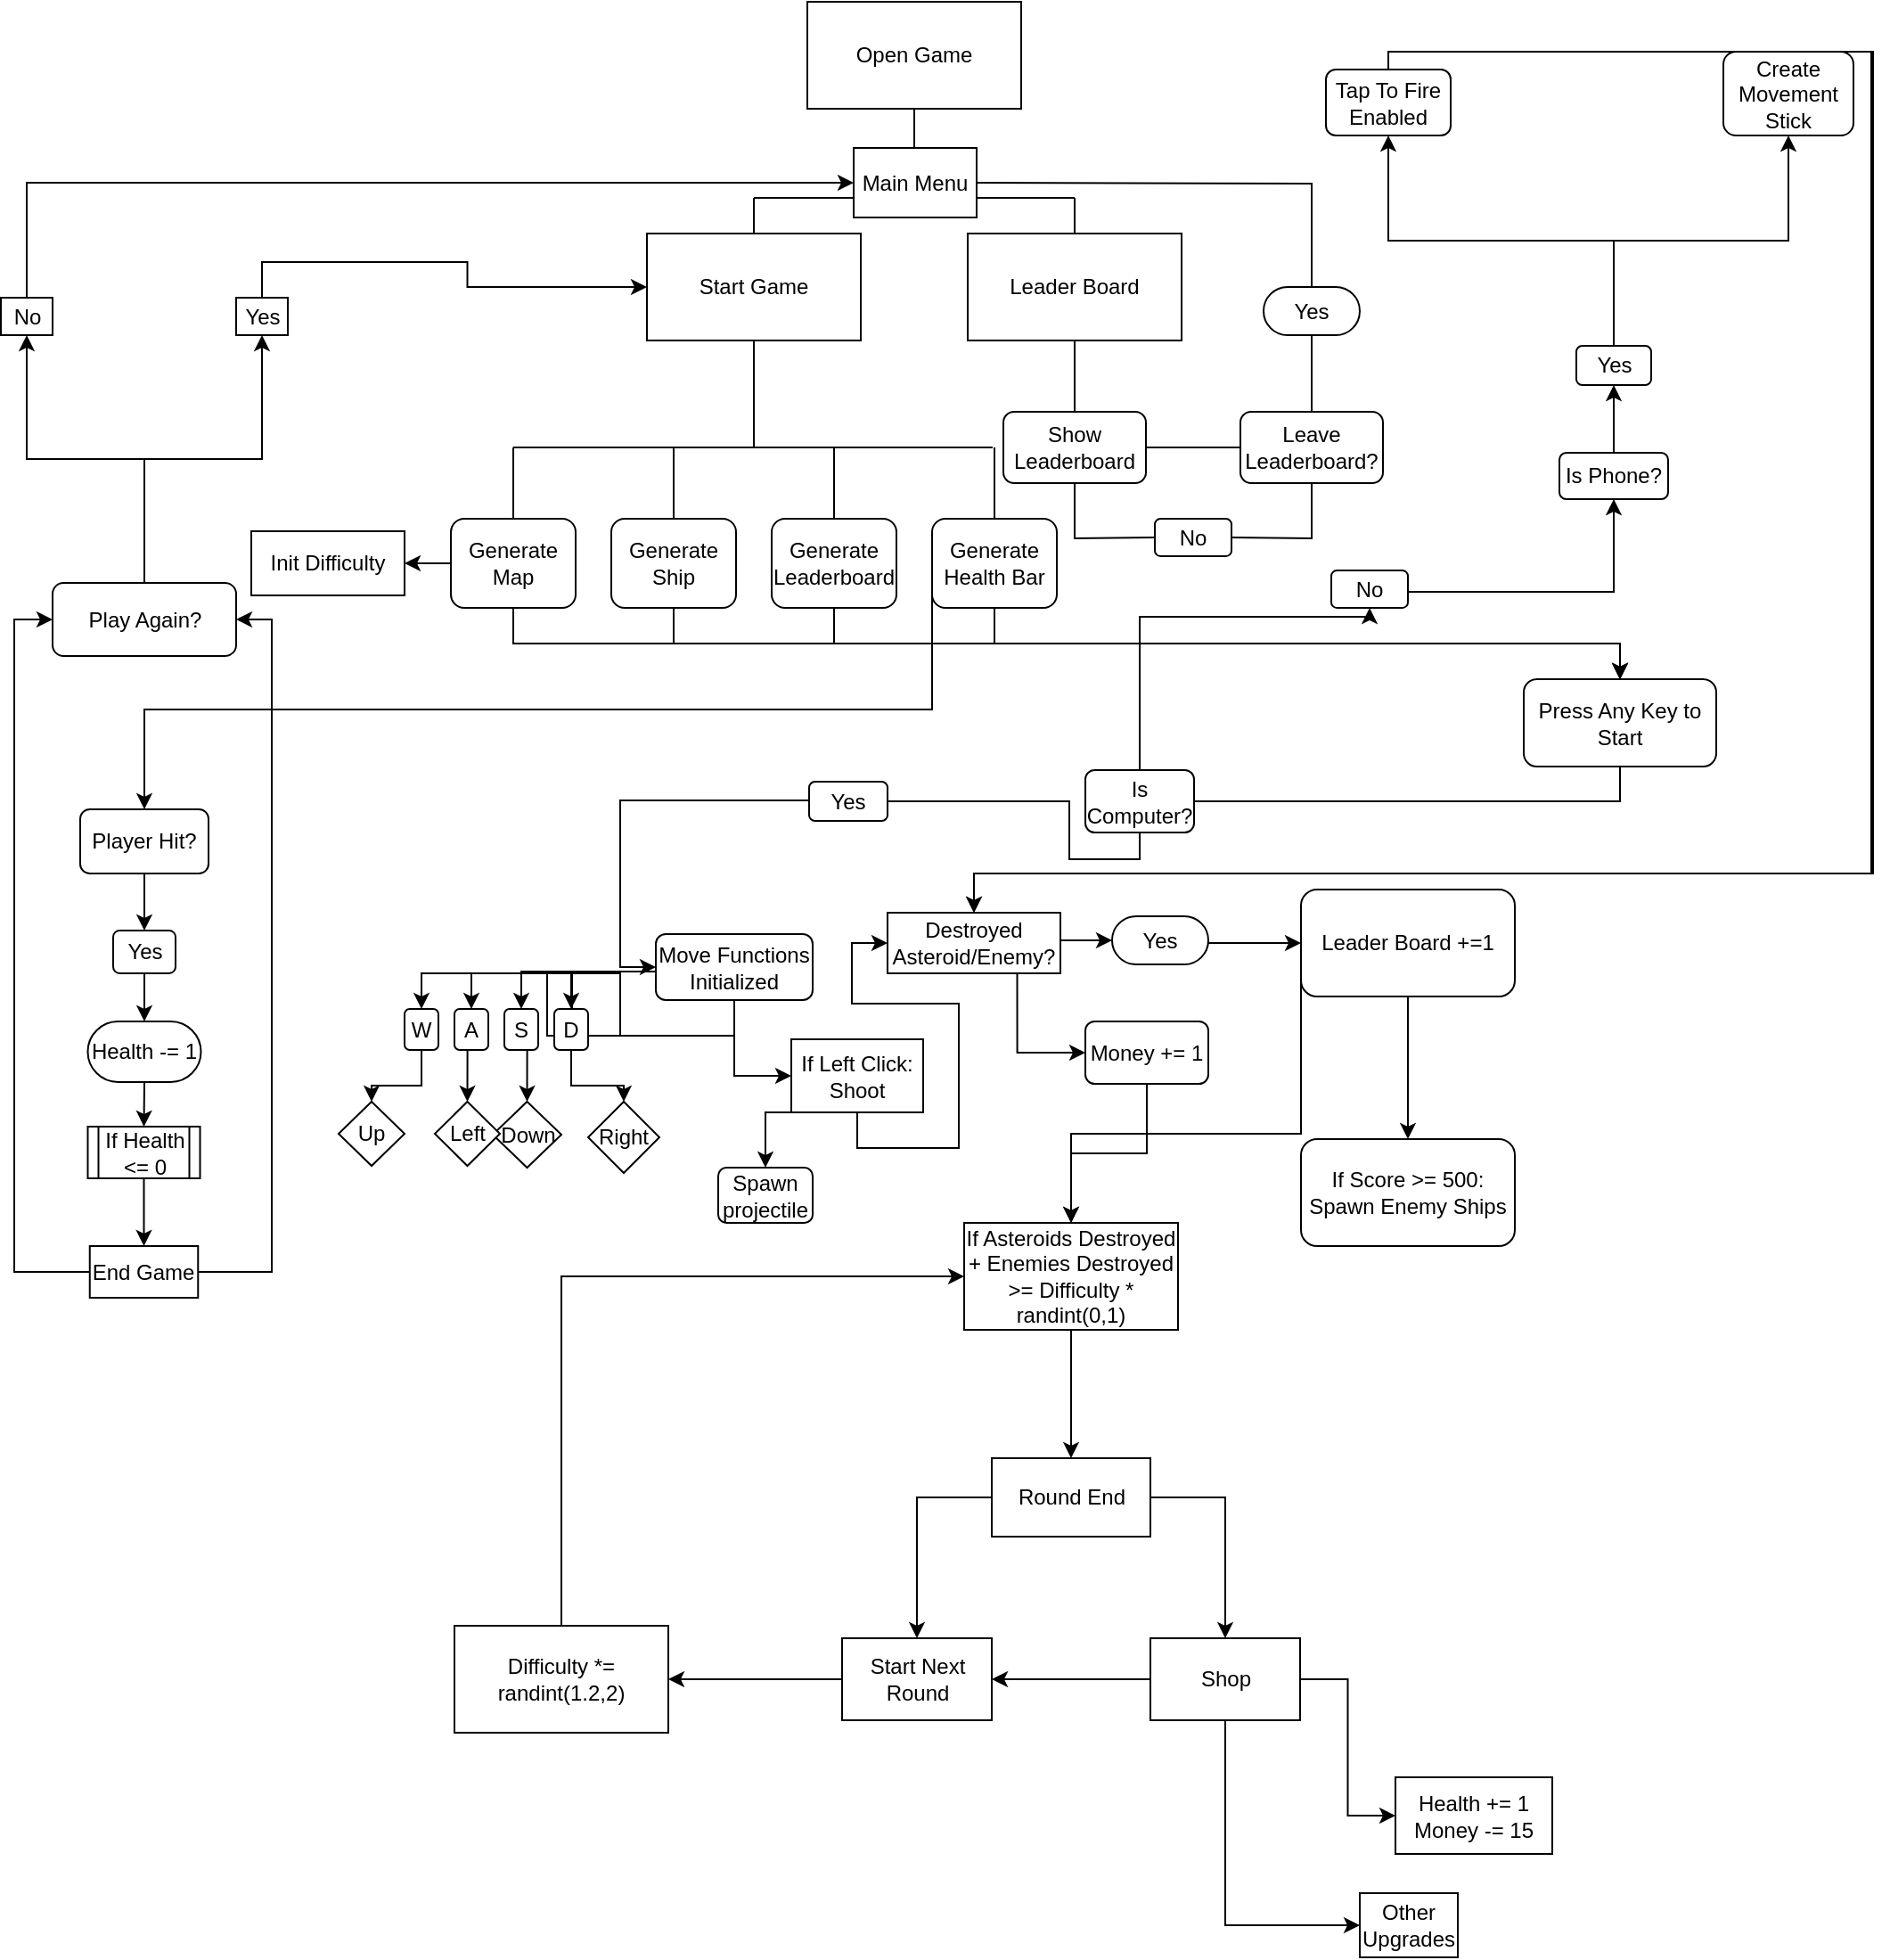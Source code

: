 <mxfile version="24.8.6">
  <diagram name="Page-1" id="edf60f1a-56cd-e834-aa8a-f176f3a09ee4">
    <mxGraphModel dx="1434" dy="738" grid="0" gridSize="10" guides="1" tooltips="1" connect="1" arrows="1" fold="1" page="1" pageScale="1" pageWidth="1100" pageHeight="850" background="none" math="0" shadow="0">
      <root>
        <mxCell id="0" />
        <mxCell id="1" parent="0" />
        <mxCell id="Aln4CxobiZYO_zKptCCv-1" value="Start Game" style="rounded=0;whiteSpace=wrap;html=1;" vertex="1" parent="1">
          <mxGeometry x="400" y="220" width="120" height="60" as="geometry" />
        </mxCell>
        <mxCell id="Aln4CxobiZYO_zKptCCv-2" value="" style="endArrow=none;html=1;rounded=0;entryX=0.5;entryY=1;entryDx=0;entryDy=0;" edge="1" parent="1" target="Aln4CxobiZYO_zKptCCv-1">
          <mxGeometry width="50" height="50" relative="1" as="geometry">
            <mxPoint x="460" y="340" as="sourcePoint" />
            <mxPoint x="610" y="250" as="targetPoint" />
          </mxGeometry>
        </mxCell>
        <mxCell id="Aln4CxobiZYO_zKptCCv-3" value="Open Game" style="rounded=0;whiteSpace=wrap;html=1;" vertex="1" parent="1">
          <mxGeometry x="490" y="90" width="120" height="60" as="geometry" />
        </mxCell>
        <mxCell id="Aln4CxobiZYO_zKptCCv-4" value="" style="endArrow=none;html=1;rounded=0;entryX=0.5;entryY=1;entryDx=0;entryDy=0;" edge="1" parent="1" target="Aln4CxobiZYO_zKptCCv-3">
          <mxGeometry width="50" height="50" relative="1" as="geometry">
            <mxPoint x="550" y="200" as="sourcePoint" />
            <mxPoint x="620" y="270" as="targetPoint" />
            <Array as="points">
              <mxPoint x="550" y="150" />
            </Array>
          </mxGeometry>
        </mxCell>
        <mxCell id="Aln4CxobiZYO_zKptCCv-5" value="Leader Board" style="rounded=0;whiteSpace=wrap;html=1;" vertex="1" parent="1">
          <mxGeometry x="580" y="220" width="120" height="60" as="geometry" />
        </mxCell>
        <mxCell id="Aln4CxobiZYO_zKptCCv-7" value="" style="endArrow=none;html=1;rounded=0;" edge="1" parent="1">
          <mxGeometry width="50" height="50" relative="1" as="geometry">
            <mxPoint x="460" y="200" as="sourcePoint" />
            <mxPoint x="640" y="200" as="targetPoint" />
          </mxGeometry>
        </mxCell>
        <mxCell id="Aln4CxobiZYO_zKptCCv-8" value="" style="endArrow=none;html=1;rounded=0;exitX=0.5;exitY=0;exitDx=0;exitDy=0;" edge="1" parent="1" source="Aln4CxobiZYO_zKptCCv-1">
          <mxGeometry width="50" height="50" relative="1" as="geometry">
            <mxPoint x="570" y="320" as="sourcePoint" />
            <mxPoint x="460" y="200" as="targetPoint" />
            <Array as="points" />
          </mxGeometry>
        </mxCell>
        <mxCell id="Aln4CxobiZYO_zKptCCv-9" value="" style="endArrow=none;html=1;rounded=0;exitX=0.5;exitY=0;exitDx=0;exitDy=0;" edge="1" parent="1" source="Aln4CxobiZYO_zKptCCv-5">
          <mxGeometry width="50" height="50" relative="1" as="geometry">
            <mxPoint x="470" y="230" as="sourcePoint" />
            <mxPoint x="640" y="200" as="targetPoint" />
            <Array as="points" />
          </mxGeometry>
        </mxCell>
        <mxCell id="Aln4CxobiZYO_zKptCCv-10" value="Show Leaderboard" style="rounded=1;whiteSpace=wrap;html=1;" vertex="1" parent="1">
          <mxGeometry x="600" y="320" width="80" height="40" as="geometry" />
        </mxCell>
        <mxCell id="Aln4CxobiZYO_zKptCCv-11" value="" style="endArrow=none;html=1;rounded=0;exitX=0.5;exitY=1;exitDx=0;exitDy=0;entryX=0.5;entryY=0;entryDx=0;entryDy=0;" edge="1" parent="1" source="Aln4CxobiZYO_zKptCCv-5" target="Aln4CxobiZYO_zKptCCv-10">
          <mxGeometry width="50" height="50" relative="1" as="geometry">
            <mxPoint x="650" y="230" as="sourcePoint" />
            <mxPoint x="650" y="210" as="targetPoint" />
            <Array as="points" />
          </mxGeometry>
        </mxCell>
        <mxCell id="Aln4CxobiZYO_zKptCCv-52" style="edgeStyle=orthogonalEdgeStyle;rounded=0;orthogonalLoop=1;jettySize=auto;html=1;exitX=0.5;exitY=1;exitDx=0;exitDy=0;" edge="1" parent="1" source="Aln4CxobiZYO_zKptCCv-12" target="Aln4CxobiZYO_zKptCCv-26">
          <mxGeometry relative="1" as="geometry" />
        </mxCell>
        <mxCell id="Aln4CxobiZYO_zKptCCv-122" style="edgeStyle=orthogonalEdgeStyle;rounded=0;orthogonalLoop=1;jettySize=auto;html=1;exitX=0;exitY=0.5;exitDx=0;exitDy=0;entryX=1;entryY=0.5;entryDx=0;entryDy=0;" edge="1" parent="1" source="Aln4CxobiZYO_zKptCCv-12" target="Aln4CxobiZYO_zKptCCv-121">
          <mxGeometry relative="1" as="geometry" />
        </mxCell>
        <mxCell id="Aln4CxobiZYO_zKptCCv-12" value="Generate Map" style="rounded=1;whiteSpace=wrap;html=1;" vertex="1" parent="1">
          <mxGeometry x="290" y="380" width="70" height="50" as="geometry" />
        </mxCell>
        <mxCell id="Aln4CxobiZYO_zKptCCv-51" style="edgeStyle=orthogonalEdgeStyle;rounded=0;orthogonalLoop=1;jettySize=auto;html=1;exitX=0.5;exitY=1;exitDx=0;exitDy=0;entryX=0.5;entryY=0;entryDx=0;entryDy=0;" edge="1" parent="1" source="Aln4CxobiZYO_zKptCCv-13" target="Aln4CxobiZYO_zKptCCv-26">
          <mxGeometry relative="1" as="geometry" />
        </mxCell>
        <mxCell id="Aln4CxobiZYO_zKptCCv-13" value="Generate Ship" style="rounded=1;whiteSpace=wrap;html=1;" vertex="1" parent="1">
          <mxGeometry x="380" y="380" width="70" height="50" as="geometry" />
        </mxCell>
        <mxCell id="Aln4CxobiZYO_zKptCCv-50" style="edgeStyle=orthogonalEdgeStyle;rounded=0;orthogonalLoop=1;jettySize=auto;html=1;exitX=0.5;exitY=1;exitDx=0;exitDy=0;entryX=0.5;entryY=0;entryDx=0;entryDy=0;" edge="1" parent="1" source="Aln4CxobiZYO_zKptCCv-14" target="Aln4CxobiZYO_zKptCCv-26">
          <mxGeometry relative="1" as="geometry" />
        </mxCell>
        <mxCell id="Aln4CxobiZYO_zKptCCv-14" value="Generate Leaderboard" style="rounded=1;whiteSpace=wrap;html=1;" vertex="1" parent="1">
          <mxGeometry x="470" y="380" width="70" height="50" as="geometry" />
        </mxCell>
        <mxCell id="Aln4CxobiZYO_zKptCCv-49" style="edgeStyle=orthogonalEdgeStyle;rounded=0;orthogonalLoop=1;jettySize=auto;html=1;exitX=0.5;exitY=1;exitDx=0;exitDy=0;" edge="1" parent="1" source="Aln4CxobiZYO_zKptCCv-15" target="Aln4CxobiZYO_zKptCCv-26">
          <mxGeometry relative="1" as="geometry" />
        </mxCell>
        <mxCell id="Aln4CxobiZYO_zKptCCv-98" style="edgeStyle=orthogonalEdgeStyle;rounded=0;orthogonalLoop=1;jettySize=auto;html=1;exitX=0;exitY=0.5;exitDx=0;exitDy=0;" edge="1" parent="1" source="Aln4CxobiZYO_zKptCCv-15" target="Aln4CxobiZYO_zKptCCv-79">
          <mxGeometry relative="1" as="geometry">
            <Array as="points">
              <mxPoint x="560" y="487" />
              <mxPoint x="118" y="487" />
            </Array>
          </mxGeometry>
        </mxCell>
        <mxCell id="Aln4CxobiZYO_zKptCCv-15" value="Generate Health Bar" style="rounded=1;whiteSpace=wrap;html=1;" vertex="1" parent="1">
          <mxGeometry x="560" y="380" width="70" height="50" as="geometry" />
        </mxCell>
        <mxCell id="Aln4CxobiZYO_zKptCCv-16" value="" style="endArrow=none;html=1;rounded=0;" edge="1" parent="1">
          <mxGeometry width="50" height="50" relative="1" as="geometry">
            <mxPoint x="325" y="340" as="sourcePoint" />
            <mxPoint x="594" y="340" as="targetPoint" />
          </mxGeometry>
        </mxCell>
        <mxCell id="Aln4CxobiZYO_zKptCCv-17" value="" style="endArrow=none;html=1;rounded=0;exitX=0.5;exitY=0;exitDx=0;exitDy=0;" edge="1" parent="1" source="Aln4CxobiZYO_zKptCCv-12">
          <mxGeometry width="50" height="50" relative="1" as="geometry">
            <mxPoint x="280" y="390" as="sourcePoint" />
            <mxPoint x="325" y="340" as="targetPoint" />
          </mxGeometry>
        </mxCell>
        <mxCell id="Aln4CxobiZYO_zKptCCv-18" value="" style="endArrow=none;html=1;rounded=0;entryX=0.5;entryY=0;entryDx=0;entryDy=0;" edge="1" parent="1" target="Aln4CxobiZYO_zKptCCv-13">
          <mxGeometry width="50" height="50" relative="1" as="geometry">
            <mxPoint x="415" y="340" as="sourcePoint" />
            <mxPoint x="620" y="270" as="targetPoint" />
          </mxGeometry>
        </mxCell>
        <mxCell id="Aln4CxobiZYO_zKptCCv-19" value="" style="endArrow=none;html=1;rounded=0;exitX=0.5;exitY=0;exitDx=0;exitDy=0;" edge="1" parent="1" source="Aln4CxobiZYO_zKptCCv-14">
          <mxGeometry width="50" height="50" relative="1" as="geometry">
            <mxPoint x="570" y="320" as="sourcePoint" />
            <mxPoint x="505" y="340" as="targetPoint" />
          </mxGeometry>
        </mxCell>
        <mxCell id="Aln4CxobiZYO_zKptCCv-20" value="" style="endArrow=none;html=1;rounded=0;exitX=0.5;exitY=0;exitDx=0;exitDy=0;" edge="1" parent="1" source="Aln4CxobiZYO_zKptCCv-15">
          <mxGeometry width="50" height="50" relative="1" as="geometry">
            <mxPoint x="570" y="320" as="sourcePoint" />
            <mxPoint x="595" y="340" as="targetPoint" />
          </mxGeometry>
        </mxCell>
        <mxCell id="Aln4CxobiZYO_zKptCCv-48" style="edgeStyle=orthogonalEdgeStyle;rounded=0;orthogonalLoop=1;jettySize=auto;html=1;exitX=0.5;exitY=1;exitDx=0;exitDy=0;entryX=0;entryY=0.5;entryDx=0;entryDy=0;" edge="1" parent="1" source="Aln4CxobiZYO_zKptCCv-75" target="Aln4CxobiZYO_zKptCCv-40">
          <mxGeometry relative="1" as="geometry" />
        </mxCell>
        <mxCell id="Aln4CxobiZYO_zKptCCv-26" value="Press Any Key to Start" style="rounded=1;whiteSpace=wrap;html=1;" vertex="1" parent="1">
          <mxGeometry x="892" y="470" width="108" height="49" as="geometry" />
        </mxCell>
        <mxCell id="Aln4CxobiZYO_zKptCCv-28" value="Leave Leaderboard?" style="rounded=1;whiteSpace=wrap;html=1;" vertex="1" parent="1">
          <mxGeometry x="733" y="320" width="80" height="40" as="geometry" />
        </mxCell>
        <mxCell id="Aln4CxobiZYO_zKptCCv-29" value="" style="endArrow=none;html=1;rounded=0;entryX=0;entryY=0.5;entryDx=0;entryDy=0;exitX=1;exitY=0.5;exitDx=0;exitDy=0;" edge="1" parent="1" source="Aln4CxobiZYO_zKptCCv-10" target="Aln4CxobiZYO_zKptCCv-28">
          <mxGeometry width="50" height="50" relative="1" as="geometry">
            <mxPoint x="570" y="423" as="sourcePoint" />
            <mxPoint x="620" y="373" as="targetPoint" />
          </mxGeometry>
        </mxCell>
        <mxCell id="Aln4CxobiZYO_zKptCCv-30" value="No" style="rounded=1;whiteSpace=wrap;html=1;" vertex="1" parent="1">
          <mxGeometry x="685" y="380" width="43" height="21" as="geometry" />
        </mxCell>
        <mxCell id="Aln4CxobiZYO_zKptCCv-31" value="" style="endArrow=none;html=1;rounded=0;entryX=0.5;entryY=1;entryDx=0;entryDy=0;exitX=1;exitY=0.5;exitDx=0;exitDy=0;" edge="1" parent="1" source="Aln4CxobiZYO_zKptCCv-30" target="Aln4CxobiZYO_zKptCCv-28">
          <mxGeometry width="50" height="50" relative="1" as="geometry">
            <mxPoint x="570" y="423" as="sourcePoint" />
            <mxPoint x="620" y="373" as="targetPoint" />
            <Array as="points">
              <mxPoint x="773" y="391" />
            </Array>
          </mxGeometry>
        </mxCell>
        <mxCell id="Aln4CxobiZYO_zKptCCv-32" value="" style="endArrow=none;html=1;rounded=0;entryX=0.5;entryY=1;entryDx=0;entryDy=0;exitX=0;exitY=0.5;exitDx=0;exitDy=0;" edge="1" parent="1" source="Aln4CxobiZYO_zKptCCv-30" target="Aln4CxobiZYO_zKptCCv-10">
          <mxGeometry width="50" height="50" relative="1" as="geometry">
            <mxPoint x="570" y="423" as="sourcePoint" />
            <mxPoint x="620" y="373" as="targetPoint" />
            <Array as="points">
              <mxPoint x="640" y="391" />
            </Array>
          </mxGeometry>
        </mxCell>
        <mxCell id="Aln4CxobiZYO_zKptCCv-33" value="Yes" style="rounded=1;whiteSpace=wrap;html=1;arcSize=50;" vertex="1" parent="1">
          <mxGeometry x="746" y="250" width="54" height="27" as="geometry" />
        </mxCell>
        <mxCell id="Aln4CxobiZYO_zKptCCv-34" value="" style="endArrow=none;html=1;rounded=0;entryX=0.5;entryY=1;entryDx=0;entryDy=0;" edge="1" parent="1" source="Aln4CxobiZYO_zKptCCv-28" target="Aln4CxobiZYO_zKptCCv-33">
          <mxGeometry width="50" height="50" relative="1" as="geometry">
            <mxPoint x="570" y="423" as="sourcePoint" />
            <mxPoint x="620" y="373" as="targetPoint" />
          </mxGeometry>
        </mxCell>
        <mxCell id="Aln4CxobiZYO_zKptCCv-36" value="" style="endArrow=none;html=1;rounded=0;entryX=0.5;entryY=0;entryDx=0;entryDy=0;exitX=1;exitY=0.5;exitDx=0;exitDy=0;" edge="1" parent="1" source="Aln4CxobiZYO_zKptCCv-39" target="Aln4CxobiZYO_zKptCCv-33">
          <mxGeometry width="50" height="50" relative="1" as="geometry">
            <mxPoint x="771" y="112" as="sourcePoint" />
            <mxPoint x="620" y="373" as="targetPoint" />
            <Array as="points">
              <mxPoint x="773" y="192" />
            </Array>
          </mxGeometry>
        </mxCell>
        <mxCell id="Aln4CxobiZYO_zKptCCv-39" value="Main Menu" style="rounded=0;whiteSpace=wrap;html=1;" vertex="1" parent="1">
          <mxGeometry x="516" y="172" width="69" height="39" as="geometry" />
        </mxCell>
        <mxCell id="Aln4CxobiZYO_zKptCCv-42" value="" style="edgeStyle=orthogonalEdgeStyle;rounded=0;orthogonalLoop=1;jettySize=auto;html=1;" edge="1" parent="1" source="Aln4CxobiZYO_zKptCCv-43" target="Aln4CxobiZYO_zKptCCv-45">
          <mxGeometry relative="1" as="geometry">
            <mxPoint x="720.5" y="618" as="targetPoint" />
          </mxGeometry>
        </mxCell>
        <mxCell id="Aln4CxobiZYO_zKptCCv-86" style="edgeStyle=orthogonalEdgeStyle;rounded=0;orthogonalLoop=1;jettySize=auto;html=1;exitX=0.75;exitY=1;exitDx=0;exitDy=0;entryX=0;entryY=0.5;entryDx=0;entryDy=0;" edge="1" parent="1" source="Aln4CxobiZYO_zKptCCv-40" target="Aln4CxobiZYO_zKptCCv-85">
          <mxGeometry relative="1" as="geometry" />
        </mxCell>
        <mxCell id="Aln4CxobiZYO_zKptCCv-40" value="Destroyed Asteroid/Enemy?" style="rounded=0;whiteSpace=wrap;html=1;" vertex="1" parent="1">
          <mxGeometry x="535" y="601" width="97" height="34" as="geometry" />
        </mxCell>
        <mxCell id="Aln4CxobiZYO_zKptCCv-44" value="" style="edgeStyle=orthogonalEdgeStyle;rounded=0;orthogonalLoop=1;jettySize=auto;html=1;entryX=0;entryY=0.5;entryDx=0;entryDy=0;" edge="1" parent="1" source="Aln4CxobiZYO_zKptCCv-40" target="Aln4CxobiZYO_zKptCCv-99">
          <mxGeometry relative="1" as="geometry">
            <mxPoint x="632" y="618" as="sourcePoint" />
            <mxPoint x="720.5" y="618" as="targetPoint" />
            <Array as="points">
              <mxPoint x="652" y="616" />
            </Array>
          </mxGeometry>
        </mxCell>
        <mxCell id="Aln4CxobiZYO_zKptCCv-43" value="Yes" style="text;html=1;align=center;verticalAlign=middle;whiteSpace=wrap;rounded=0;" vertex="1" parent="1">
          <mxGeometry x="646" y="603" width="60" height="30" as="geometry" />
        </mxCell>
        <mxCell id="Aln4CxobiZYO_zKptCCv-47" value="" style="edgeStyle=orthogonalEdgeStyle;rounded=0;orthogonalLoop=1;jettySize=auto;html=1;" edge="1" parent="1" source="Aln4CxobiZYO_zKptCCv-45" target="Aln4CxobiZYO_zKptCCv-46">
          <mxGeometry relative="1" as="geometry" />
        </mxCell>
        <mxCell id="Aln4CxobiZYO_zKptCCv-125" style="edgeStyle=orthogonalEdgeStyle;rounded=0;orthogonalLoop=1;jettySize=auto;html=1;exitX=0;exitY=0.5;exitDx=0;exitDy=0;" edge="1" parent="1" source="Aln4CxobiZYO_zKptCCv-45" target="Aln4CxobiZYO_zKptCCv-123">
          <mxGeometry relative="1" as="geometry">
            <Array as="points">
              <mxPoint x="767" y="725" />
              <mxPoint x="638" y="725" />
            </Array>
          </mxGeometry>
        </mxCell>
        <mxCell id="Aln4CxobiZYO_zKptCCv-45" value="Leader Board +=1" style="rounded=1;whiteSpace=wrap;html=1;" vertex="1" parent="1">
          <mxGeometry x="767" y="588" width="120" height="60" as="geometry" />
        </mxCell>
        <mxCell id="Aln4CxobiZYO_zKptCCv-46" value="If Score &amp;gt;= 500:&lt;div&gt;Spawn Enemy Ships&lt;/div&gt;" style="whiteSpace=wrap;html=1;rounded=1;" vertex="1" parent="1">
          <mxGeometry x="767" y="728" width="120" height="60" as="geometry" />
        </mxCell>
        <mxCell id="Aln4CxobiZYO_zKptCCv-54" value="" style="edgeStyle=orthogonalEdgeStyle;rounded=0;orthogonalLoop=1;jettySize=auto;html=1;exitX=0.5;exitY=1;exitDx=0;exitDy=0;entryX=0;entryY=0.5;entryDx=0;entryDy=0;" edge="1" parent="1" source="Aln4CxobiZYO_zKptCCv-102" target="Aln4CxobiZYO_zKptCCv-53">
          <mxGeometry relative="1" as="geometry">
            <mxPoint x="460" y="570" as="sourcePoint" />
            <mxPoint x="535" y="618" as="targetPoint" />
            <Array as="points">
              <mxPoint x="385" y="538" />
              <mxPoint x="385" y="632" />
            </Array>
          </mxGeometry>
        </mxCell>
        <mxCell id="Aln4CxobiZYO_zKptCCv-59" style="edgeStyle=orthogonalEdgeStyle;rounded=0;orthogonalLoop=1;jettySize=auto;html=1;exitX=0.5;exitY=1;exitDx=0;exitDy=0;entryX=0.5;entryY=0;entryDx=0;entryDy=0;" edge="1" parent="1" source="Aln4CxobiZYO_zKptCCv-53" target="Aln4CxobiZYO_zKptCCv-57">
          <mxGeometry relative="1" as="geometry" />
        </mxCell>
        <mxCell id="Aln4CxobiZYO_zKptCCv-60" style="edgeStyle=orthogonalEdgeStyle;rounded=0;orthogonalLoop=1;jettySize=auto;html=1;entryX=0.5;entryY=0;entryDx=0;entryDy=0;" edge="1" parent="1" source="Aln4CxobiZYO_zKptCCv-53" target="Aln4CxobiZYO_zKptCCv-56">
          <mxGeometry relative="1" as="geometry">
            <Array as="points">
              <mxPoint x="330" y="634" />
            </Array>
          </mxGeometry>
        </mxCell>
        <mxCell id="Aln4CxobiZYO_zKptCCv-61" style="edgeStyle=orthogonalEdgeStyle;rounded=0;orthogonalLoop=1;jettySize=auto;html=1;exitX=0.5;exitY=1;exitDx=0;exitDy=0;entryX=0.5;entryY=0;entryDx=0;entryDy=0;" edge="1" parent="1" source="Aln4CxobiZYO_zKptCCv-53" target="Aln4CxobiZYO_zKptCCv-55">
          <mxGeometry relative="1" as="geometry">
            <Array as="points">
              <mxPoint x="449" y="670" />
              <mxPoint x="358" y="670" />
              <mxPoint x="358" y="635" />
              <mxPoint x="302" y="635" />
            </Array>
          </mxGeometry>
        </mxCell>
        <mxCell id="Aln4CxobiZYO_zKptCCv-62" style="edgeStyle=orthogonalEdgeStyle;rounded=0;orthogonalLoop=1;jettySize=auto;html=1;exitX=0.5;exitY=1;exitDx=0;exitDy=0;entryX=0.5;entryY=0;entryDx=0;entryDy=0;" edge="1" parent="1" source="Aln4CxobiZYO_zKptCCv-53" target="Aln4CxobiZYO_zKptCCv-58">
          <mxGeometry relative="1" as="geometry" />
        </mxCell>
        <mxCell id="Aln4CxobiZYO_zKptCCv-53" value="Move Functions Initialized" style="rounded=1;whiteSpace=wrap;html=1;" vertex="1" parent="1">
          <mxGeometry x="405" y="613" width="88" height="37" as="geometry" />
        </mxCell>
        <mxCell id="Aln4CxobiZYO_zKptCCv-72" style="edgeStyle=orthogonalEdgeStyle;rounded=0;orthogonalLoop=1;jettySize=auto;html=1;exitX=0.5;exitY=1;exitDx=0;exitDy=0;entryX=0.5;entryY=0;entryDx=0;entryDy=0;" edge="1" parent="1" source="Aln4CxobiZYO_zKptCCv-55" target="Aln4CxobiZYO_zKptCCv-67">
          <mxGeometry relative="1" as="geometry" />
        </mxCell>
        <mxCell id="Aln4CxobiZYO_zKptCCv-55" value="A" style="rounded=1;whiteSpace=wrap;html=1;" vertex="1" parent="1">
          <mxGeometry x="292" y="655" width="19" height="23" as="geometry" />
        </mxCell>
        <mxCell id="Aln4CxobiZYO_zKptCCv-73" style="edgeStyle=orthogonalEdgeStyle;rounded=0;orthogonalLoop=1;jettySize=auto;html=1;exitX=0.5;exitY=1;exitDx=0;exitDy=0;entryX=0.5;entryY=0;entryDx=0;entryDy=0;" edge="1" parent="1" source="Aln4CxobiZYO_zKptCCv-56" target="Aln4CxobiZYO_zKptCCv-66">
          <mxGeometry relative="1" as="geometry" />
        </mxCell>
        <mxCell id="Aln4CxobiZYO_zKptCCv-56" value="S" style="rounded=1;whiteSpace=wrap;html=1;" vertex="1" parent="1">
          <mxGeometry x="320" y="655" width="19" height="23" as="geometry" />
        </mxCell>
        <mxCell id="Aln4CxobiZYO_zKptCCv-74" style="edgeStyle=orthogonalEdgeStyle;rounded=0;orthogonalLoop=1;jettySize=auto;html=1;exitX=0.5;exitY=1;exitDx=0;exitDy=0;entryX=0.5;entryY=0;entryDx=0;entryDy=0;" edge="1" parent="1" source="Aln4CxobiZYO_zKptCCv-57" target="Aln4CxobiZYO_zKptCCv-64">
          <mxGeometry relative="1" as="geometry" />
        </mxCell>
        <mxCell id="Aln4CxobiZYO_zKptCCv-57" value="D" style="rounded=1;whiteSpace=wrap;html=1;" vertex="1" parent="1">
          <mxGeometry x="348" y="655" width="19" height="23" as="geometry" />
        </mxCell>
        <mxCell id="Aln4CxobiZYO_zKptCCv-63" style="edgeStyle=orthogonalEdgeStyle;rounded=0;orthogonalLoop=1;jettySize=auto;html=1;exitX=0.5;exitY=1;exitDx=0;exitDy=0;entryX=0.5;entryY=0;entryDx=0;entryDy=0;" edge="1" parent="1" source="Aln4CxobiZYO_zKptCCv-58" target="Aln4CxobiZYO_zKptCCv-68">
          <mxGeometry relative="1" as="geometry">
            <mxPoint x="259" y="708" as="targetPoint" />
          </mxGeometry>
        </mxCell>
        <mxCell id="Aln4CxobiZYO_zKptCCv-58" value="W" style="rounded=1;whiteSpace=wrap;html=1;" vertex="1" parent="1">
          <mxGeometry x="264" y="655" width="19" height="23" as="geometry" />
        </mxCell>
        <mxCell id="Aln4CxobiZYO_zKptCCv-64" value="Right" style="rhombus;whiteSpace=wrap;html=1;" vertex="1" parent="1">
          <mxGeometry x="367" y="707" width="40" height="40" as="geometry" />
        </mxCell>
        <mxCell id="Aln4CxobiZYO_zKptCCv-66" value="Down" style="rhombus;whiteSpace=wrap;html=1;" vertex="1" parent="1">
          <mxGeometry x="313.5" y="707" width="38.5" height="37" as="geometry" />
        </mxCell>
        <mxCell id="Aln4CxobiZYO_zKptCCv-67" value="Left" style="rhombus;whiteSpace=wrap;html=1;" vertex="1" parent="1">
          <mxGeometry x="281" y="707" width="36.5" height="36" as="geometry" />
        </mxCell>
        <mxCell id="Aln4CxobiZYO_zKptCCv-68" value="Up&lt;span style=&quot;color: rgba(0, 0, 0, 0); font-family: monospace; font-size: 0px; text-align: start; text-wrap-mode: nowrap;&quot;&gt;%3CmxGraphModel%3E%3Croot%3E%3CmxCell%20id%3D%220%22%2F%3E%3CmxCell%20id%3D%221%22%20parent%3D%220%22%2F%3E%3CmxCell%20id%3D%222%22%20value%3D%22W%22%20style%3D%22rounded%3D1%3BwhiteSpace%3Dwrap%3Bhtml%3D1%3B%22%20vertex%3D%221%22%20parent%3D%221%22%3E%3CmxGeometry%20x%3D%22348%22%20y%3D%22655%22%20width%3D%2219%22%20height%3D%2223%22%20as%3D%22geometry%22%2F%3E%3C%2FmxCell%3E%3C%2Froot%3E%3C%2FmxGraphModel%3E&lt;/span&gt;&lt;span style=&quot;color: rgba(0, 0, 0, 0); font-family: monospace; font-size: 0px; text-align: start; text-wrap-mode: nowrap;&quot;&gt;%3CmxGraphModel%3E%3Croot%3E%3CmxCell%20id%3D%220%22%2F%3E%3CmxCell%20id%3D%221%22%20parent%3D%220%22%2F%3E%3CmxCell%20id%3D%222%22%20value%3D%22W%22%20style%3D%22rounded%3D1%3BwhiteSpace%3Dwrap%3Bhtml%3D1%3B%22%20vertex%3D%221%22%20parent%3D%221%22%3E%3CmxGeometry%20x%3D%22348%22%20y%3D%22655%22%20width%3D%2219%22%20height%3D%2223%22%20as%3D%22geometry%22%2F%3E%3C%2FmxCell%3E%3C%2Froot%3E%3C%2FmxGraphModel%3E&lt;/span&gt;" style="rhombus;whiteSpace=wrap;html=1;" vertex="1" parent="1">
          <mxGeometry x="227" y="707" width="37" height="36" as="geometry" />
        </mxCell>
        <mxCell id="Aln4CxobiZYO_zKptCCv-76" value="" style="edgeStyle=orthogonalEdgeStyle;rounded=0;orthogonalLoop=1;jettySize=auto;html=1;exitX=0.5;exitY=1;exitDx=0;exitDy=0;entryX=0;entryY=0.5;entryDx=0;entryDy=0;" edge="1" parent="1" source="Aln4CxobiZYO_zKptCCv-53" target="Aln4CxobiZYO_zKptCCv-75">
          <mxGeometry relative="1" as="geometry">
            <mxPoint x="449" y="650" as="sourcePoint" />
            <mxPoint x="535" y="618" as="targetPoint" />
          </mxGeometry>
        </mxCell>
        <mxCell id="Aln4CxobiZYO_zKptCCv-78" style="edgeStyle=orthogonalEdgeStyle;rounded=0;orthogonalLoop=1;jettySize=auto;html=1;exitX=0;exitY=1;exitDx=0;exitDy=0;entryX=0.5;entryY=0;entryDx=0;entryDy=0;" edge="1" parent="1" source="Aln4CxobiZYO_zKptCCv-75" target="Aln4CxobiZYO_zKptCCv-77">
          <mxGeometry relative="1" as="geometry" />
        </mxCell>
        <mxCell id="Aln4CxobiZYO_zKptCCv-75" value="If Left Click: Shoot" style="rounded=0;whiteSpace=wrap;html=1;" vertex="1" parent="1">
          <mxGeometry x="481" y="672" width="74" height="41" as="geometry" />
        </mxCell>
        <mxCell id="Aln4CxobiZYO_zKptCCv-77" value="Spawn projectile" style="rounded=1;whiteSpace=wrap;html=1;" vertex="1" parent="1">
          <mxGeometry x="440" y="744" width="53" height="31" as="geometry" />
        </mxCell>
        <mxCell id="Aln4CxobiZYO_zKptCCv-82" style="edgeStyle=orthogonalEdgeStyle;rounded=0;orthogonalLoop=1;jettySize=auto;html=1;exitX=0.5;exitY=1;exitDx=0;exitDy=0;entryX=0.5;entryY=0;entryDx=0;entryDy=0;" edge="1" parent="1" source="Aln4CxobiZYO_zKptCCv-79" target="Aln4CxobiZYO_zKptCCv-80">
          <mxGeometry relative="1" as="geometry" />
        </mxCell>
        <mxCell id="Aln4CxobiZYO_zKptCCv-79" value="Player Hit?" style="rounded=1;whiteSpace=wrap;html=1;" vertex="1" parent="1">
          <mxGeometry x="82" y="543" width="72" height="36" as="geometry" />
        </mxCell>
        <mxCell id="Aln4CxobiZYO_zKptCCv-84" style="edgeStyle=orthogonalEdgeStyle;rounded=0;orthogonalLoop=1;jettySize=auto;html=1;exitX=0.5;exitY=1;exitDx=0;exitDy=0;entryX=0.5;entryY=0;entryDx=0;entryDy=0;" edge="1" parent="1" source="Aln4CxobiZYO_zKptCCv-80" target="Aln4CxobiZYO_zKptCCv-83">
          <mxGeometry relative="1" as="geometry" />
        </mxCell>
        <mxCell id="Aln4CxobiZYO_zKptCCv-80" value="Yes" style="rounded=1;whiteSpace=wrap;html=1;" vertex="1" parent="1">
          <mxGeometry x="100.5" y="611" width="35" height="24" as="geometry" />
        </mxCell>
        <mxCell id="Aln4CxobiZYO_zKptCCv-118" style="edgeStyle=orthogonalEdgeStyle;rounded=0;orthogonalLoop=1;jettySize=auto;html=1;exitX=0.5;exitY=1;exitDx=0;exitDy=0;entryX=0.5;entryY=0;entryDx=0;entryDy=0;" edge="1" parent="1" source="Aln4CxobiZYO_zKptCCv-83" target="Aln4CxobiZYO_zKptCCv-87">
          <mxGeometry relative="1" as="geometry" />
        </mxCell>
        <mxCell id="Aln4CxobiZYO_zKptCCv-83" value="Health -= 1" style="rounded=1;whiteSpace=wrap;html=1;arcSize=50;" vertex="1" parent="1">
          <mxGeometry x="86.25" y="662" width="63.5" height="34" as="geometry" />
        </mxCell>
        <mxCell id="Aln4CxobiZYO_zKptCCv-124" style="edgeStyle=orthogonalEdgeStyle;rounded=0;orthogonalLoop=1;jettySize=auto;html=1;exitX=0.5;exitY=1;exitDx=0;exitDy=0;entryX=0.5;entryY=0;entryDx=0;entryDy=0;" edge="1" parent="1" source="Aln4CxobiZYO_zKptCCv-85" target="Aln4CxobiZYO_zKptCCv-123">
          <mxGeometry relative="1" as="geometry" />
        </mxCell>
        <mxCell id="Aln4CxobiZYO_zKptCCv-85" value="Money += 1" style="rounded=1;whiteSpace=wrap;html=1;" vertex="1" parent="1">
          <mxGeometry x="646" y="662" width="69" height="35" as="geometry" />
        </mxCell>
        <mxCell id="Aln4CxobiZYO_zKptCCv-119" style="edgeStyle=orthogonalEdgeStyle;rounded=0;orthogonalLoop=1;jettySize=auto;html=1;exitX=0.5;exitY=1;exitDx=0;exitDy=0;entryX=0.5;entryY=0;entryDx=0;entryDy=0;" edge="1" parent="1" source="Aln4CxobiZYO_zKptCCv-87" target="Aln4CxobiZYO_zKptCCv-88">
          <mxGeometry relative="1" as="geometry" />
        </mxCell>
        <mxCell id="Aln4CxobiZYO_zKptCCv-87" value="If Health &amp;lt;= 0" style="shape=process;whiteSpace=wrap;html=1;backgroundOutline=1;" vertex="1" parent="1">
          <mxGeometry x="86.25" y="721" width="63" height="29" as="geometry" />
        </mxCell>
        <mxCell id="Aln4CxobiZYO_zKptCCv-90" style="edgeStyle=orthogonalEdgeStyle;rounded=0;orthogonalLoop=1;jettySize=auto;html=1;exitX=0;exitY=0.5;exitDx=0;exitDy=0;entryX=0;entryY=0.5;entryDx=0;entryDy=0;" edge="1" parent="1" source="Aln4CxobiZYO_zKptCCv-88" target="Aln4CxobiZYO_zKptCCv-89">
          <mxGeometry relative="1" as="geometry">
            <Array as="points">
              <mxPoint x="45" y="803" />
              <mxPoint x="45" y="437" />
            </Array>
          </mxGeometry>
        </mxCell>
        <mxCell id="Aln4CxobiZYO_zKptCCv-91" style="edgeStyle=orthogonalEdgeStyle;rounded=0;orthogonalLoop=1;jettySize=auto;html=1;exitX=1;exitY=0.5;exitDx=0;exitDy=0;entryX=1;entryY=0.5;entryDx=0;entryDy=0;" edge="1" parent="1" source="Aln4CxobiZYO_zKptCCv-88" target="Aln4CxobiZYO_zKptCCv-89">
          <mxGeometry relative="1" as="geometry" />
        </mxCell>
        <mxCell id="Aln4CxobiZYO_zKptCCv-88" value="End Game" style="rounded=0;whiteSpace=wrap;html=1;" vertex="1" parent="1">
          <mxGeometry x="87.38" y="788" width="60.75" height="29" as="geometry" />
        </mxCell>
        <mxCell id="Aln4CxobiZYO_zKptCCv-94" style="edgeStyle=orthogonalEdgeStyle;rounded=0;orthogonalLoop=1;jettySize=auto;html=1;exitX=0.5;exitY=0;exitDx=0;exitDy=0;entryX=0.5;entryY=1;entryDx=0;entryDy=0;" edge="1" parent="1" source="Aln4CxobiZYO_zKptCCv-89" target="Aln4CxobiZYO_zKptCCv-92">
          <mxGeometry relative="1" as="geometry" />
        </mxCell>
        <mxCell id="Aln4CxobiZYO_zKptCCv-95" style="edgeStyle=orthogonalEdgeStyle;rounded=0;orthogonalLoop=1;jettySize=auto;html=1;exitX=0.5;exitY=0;exitDx=0;exitDy=0;entryX=0.5;entryY=1;entryDx=0;entryDy=0;" edge="1" parent="1" source="Aln4CxobiZYO_zKptCCv-89" target="Aln4CxobiZYO_zKptCCv-93">
          <mxGeometry relative="1" as="geometry" />
        </mxCell>
        <mxCell id="Aln4CxobiZYO_zKptCCv-89" value="Play Again?" style="rounded=1;whiteSpace=wrap;html=1;" vertex="1" parent="1">
          <mxGeometry x="66.5" y="416" width="103" height="41" as="geometry" />
        </mxCell>
        <mxCell id="Aln4CxobiZYO_zKptCCv-97" style="edgeStyle=orthogonalEdgeStyle;rounded=0;orthogonalLoop=1;jettySize=auto;html=1;exitX=0.5;exitY=0;exitDx=0;exitDy=0;entryX=0;entryY=0.5;entryDx=0;entryDy=0;" edge="1" parent="1" source="Aln4CxobiZYO_zKptCCv-92" target="Aln4CxobiZYO_zKptCCv-1">
          <mxGeometry relative="1" as="geometry" />
        </mxCell>
        <mxCell id="Aln4CxobiZYO_zKptCCv-92" value="Yes" style="rounded=0;whiteSpace=wrap;html=1;" vertex="1" parent="1">
          <mxGeometry x="169.5" y="256" width="29" height="21" as="geometry" />
        </mxCell>
        <mxCell id="Aln4CxobiZYO_zKptCCv-96" style="edgeStyle=orthogonalEdgeStyle;rounded=0;orthogonalLoop=1;jettySize=auto;html=1;exitX=0.5;exitY=0;exitDx=0;exitDy=0;entryX=0;entryY=0.5;entryDx=0;entryDy=0;" edge="1" parent="1" source="Aln4CxobiZYO_zKptCCv-93" target="Aln4CxobiZYO_zKptCCv-39">
          <mxGeometry relative="1" as="geometry" />
        </mxCell>
        <mxCell id="Aln4CxobiZYO_zKptCCv-93" value="No" style="rounded=0;whiteSpace=wrap;html=1;" vertex="1" parent="1">
          <mxGeometry x="37.5" y="256" width="29" height="21" as="geometry" />
        </mxCell>
        <mxCell id="Aln4CxobiZYO_zKptCCv-99" value="Yes" style="rounded=1;whiteSpace=wrap;html=1;arcSize=50;" vertex="1" parent="1">
          <mxGeometry x="661" y="603" width="54" height="27" as="geometry" />
        </mxCell>
        <mxCell id="Aln4CxobiZYO_zKptCCv-101" value="" style="edgeStyle=orthogonalEdgeStyle;rounded=0;orthogonalLoop=1;jettySize=auto;html=1;exitX=0.5;exitY=1;exitDx=0;exitDy=0;entryX=0;entryY=0.5;entryDx=0;entryDy=0;" edge="1" parent="1" source="Aln4CxobiZYO_zKptCCv-26" target="Aln4CxobiZYO_zKptCCv-100">
          <mxGeometry relative="1" as="geometry">
            <mxPoint x="946" y="519" as="sourcePoint" />
            <mxPoint x="405" y="632" as="targetPoint" />
            <Array as="points">
              <mxPoint x="946" y="538" />
            </Array>
          </mxGeometry>
        </mxCell>
        <mxCell id="Aln4CxobiZYO_zKptCCv-106" style="edgeStyle=orthogonalEdgeStyle;rounded=0;orthogonalLoop=1;jettySize=auto;html=1;exitX=0.5;exitY=0;exitDx=0;exitDy=0;entryX=0.5;entryY=1;entryDx=0;entryDy=0;" edge="1" parent="1" source="Aln4CxobiZYO_zKptCCv-107" target="Aln4CxobiZYO_zKptCCv-104">
          <mxGeometry relative="1" as="geometry">
            <Array as="points">
              <mxPoint x="806" y="421" />
              <mxPoint x="943" y="421" />
            </Array>
          </mxGeometry>
        </mxCell>
        <mxCell id="Aln4CxobiZYO_zKptCCv-100" value="Is Computer?" style="rounded=1;whiteSpace=wrap;html=1;" vertex="1" parent="1">
          <mxGeometry x="646" y="521" width="61" height="35" as="geometry" />
        </mxCell>
        <mxCell id="Aln4CxobiZYO_zKptCCv-103" value="" style="edgeStyle=orthogonalEdgeStyle;rounded=0;orthogonalLoop=1;jettySize=auto;html=1;exitX=0.5;exitY=1;exitDx=0;exitDy=0;entryX=0;entryY=0.5;entryDx=0;entryDy=0;" edge="1" parent="1" source="Aln4CxobiZYO_zKptCCv-100" target="Aln4CxobiZYO_zKptCCv-102">
          <mxGeometry relative="1" as="geometry">
            <mxPoint x="677" y="556" as="sourcePoint" />
            <mxPoint x="405" y="632" as="targetPoint" />
            <Array as="points">
              <mxPoint x="677" y="571" />
              <mxPoint x="637" y="571" />
              <mxPoint x="637" y="539" />
            </Array>
          </mxGeometry>
        </mxCell>
        <mxCell id="Aln4CxobiZYO_zKptCCv-102" value="Yes" style="rounded=1;whiteSpace=wrap;html=1;" vertex="1" parent="1">
          <mxGeometry x="491" y="527.5" width="44" height="22" as="geometry" />
        </mxCell>
        <mxCell id="Aln4CxobiZYO_zKptCCv-110" style="edgeStyle=orthogonalEdgeStyle;rounded=0;orthogonalLoop=1;jettySize=auto;html=1;exitX=0.5;exitY=0;exitDx=0;exitDy=0;entryX=0.5;entryY=1;entryDx=0;entryDy=0;" edge="1" parent="1" source="Aln4CxobiZYO_zKptCCv-104" target="Aln4CxobiZYO_zKptCCv-109">
          <mxGeometry relative="1" as="geometry" />
        </mxCell>
        <mxCell id="Aln4CxobiZYO_zKptCCv-104" value="Is Phone?" style="rounded=1;whiteSpace=wrap;html=1;" vertex="1" parent="1">
          <mxGeometry x="912" y="343" width="61" height="26" as="geometry" />
        </mxCell>
        <mxCell id="Aln4CxobiZYO_zKptCCv-108" value="" style="edgeStyle=orthogonalEdgeStyle;rounded=0;orthogonalLoop=1;jettySize=auto;html=1;exitX=0.5;exitY=0;exitDx=0;exitDy=0;entryX=0.5;entryY=1;entryDx=0;entryDy=0;" edge="1" parent="1" source="Aln4CxobiZYO_zKptCCv-100" target="Aln4CxobiZYO_zKptCCv-107">
          <mxGeometry relative="1" as="geometry">
            <mxPoint x="677" y="521" as="sourcePoint" />
            <mxPoint x="943" y="369" as="targetPoint" />
            <Array as="points">
              <mxPoint x="677" y="435" />
              <mxPoint x="806" y="435" />
            </Array>
          </mxGeometry>
        </mxCell>
        <mxCell id="Aln4CxobiZYO_zKptCCv-107" value="No" style="rounded=1;whiteSpace=wrap;html=1;" vertex="1" parent="1">
          <mxGeometry x="784" y="409" width="43" height="21" as="geometry" />
        </mxCell>
        <mxCell id="Aln4CxobiZYO_zKptCCv-112" style="edgeStyle=orthogonalEdgeStyle;rounded=0;orthogonalLoop=1;jettySize=auto;html=1;exitX=0.5;exitY=0;exitDx=0;exitDy=0;entryX=0.5;entryY=1;entryDx=0;entryDy=0;" edge="1" parent="1" source="Aln4CxobiZYO_zKptCCv-109" target="Aln4CxobiZYO_zKptCCv-111">
          <mxGeometry relative="1" as="geometry" />
        </mxCell>
        <mxCell id="Aln4CxobiZYO_zKptCCv-114" style="edgeStyle=orthogonalEdgeStyle;rounded=0;orthogonalLoop=1;jettySize=auto;html=1;exitX=0.5;exitY=0;exitDx=0;exitDy=0;entryX=0.5;entryY=1;entryDx=0;entryDy=0;" edge="1" parent="1" source="Aln4CxobiZYO_zKptCCv-109" target="Aln4CxobiZYO_zKptCCv-113">
          <mxGeometry relative="1" as="geometry" />
        </mxCell>
        <mxCell id="Aln4CxobiZYO_zKptCCv-109" value="Yes" style="rounded=1;whiteSpace=wrap;html=1;" vertex="1" parent="1">
          <mxGeometry x="921.5" y="283" width="42" height="22" as="geometry" />
        </mxCell>
        <mxCell id="Aln4CxobiZYO_zKptCCv-117" style="edgeStyle=orthogonalEdgeStyle;rounded=0;orthogonalLoop=1;jettySize=auto;html=1;exitX=0.5;exitY=0;exitDx=0;exitDy=0;entryX=0.5;entryY=0;entryDx=0;entryDy=0;" edge="1" parent="1" source="Aln4CxobiZYO_zKptCCv-111" target="Aln4CxobiZYO_zKptCCv-40">
          <mxGeometry relative="1" as="geometry">
            <Array as="points">
              <mxPoint x="816" y="118" />
              <mxPoint x="1087" y="118" />
              <mxPoint x="1087" y="579" />
              <mxPoint x="584" y="579" />
            </Array>
          </mxGeometry>
        </mxCell>
        <mxCell id="Aln4CxobiZYO_zKptCCv-111" value="Tap To Fire Enabled" style="rounded=1;whiteSpace=wrap;html=1;" vertex="1" parent="1">
          <mxGeometry x="781" y="128" width="70" height="37" as="geometry" />
        </mxCell>
        <mxCell id="Aln4CxobiZYO_zKptCCv-115" style="edgeStyle=orthogonalEdgeStyle;rounded=0;orthogonalLoop=1;jettySize=auto;html=1;exitX=0.5;exitY=0;exitDx=0;exitDy=0;entryX=0.5;entryY=0;entryDx=0;entryDy=0;" edge="1" parent="1" source="Aln4CxobiZYO_zKptCCv-113" target="Aln4CxobiZYO_zKptCCv-40">
          <mxGeometry relative="1" as="geometry">
            <Array as="points">
              <mxPoint x="1088" y="118" />
              <mxPoint x="1088" y="579" />
              <mxPoint x="584" y="579" />
            </Array>
          </mxGeometry>
        </mxCell>
        <mxCell id="Aln4CxobiZYO_zKptCCv-113" value="Create Movement Stick" style="rounded=1;whiteSpace=wrap;html=1;" vertex="1" parent="1">
          <mxGeometry x="1004" y="118" width="73" height="47" as="geometry" />
        </mxCell>
        <mxCell id="Aln4CxobiZYO_zKptCCv-121" value="Init Difficulty" style="rounded=0;whiteSpace=wrap;html=1;" vertex="1" parent="1">
          <mxGeometry x="178" y="387" width="86" height="36" as="geometry" />
        </mxCell>
        <mxCell id="Aln4CxobiZYO_zKptCCv-127" style="edgeStyle=orthogonalEdgeStyle;rounded=0;orthogonalLoop=1;jettySize=auto;html=1;exitX=0.5;exitY=1;exitDx=0;exitDy=0;entryX=0.5;entryY=0;entryDx=0;entryDy=0;" edge="1" parent="1" source="Aln4CxobiZYO_zKptCCv-123" target="Aln4CxobiZYO_zKptCCv-126">
          <mxGeometry relative="1" as="geometry" />
        </mxCell>
        <mxCell id="Aln4CxobiZYO_zKptCCv-123" value="If Asteroids Destroyed + Enemies Destroyed &amp;gt;= Difficulty * randint(0,1)" style="rounded=0;whiteSpace=wrap;html=1;" vertex="1" parent="1">
          <mxGeometry x="578" y="775" width="120" height="60" as="geometry" />
        </mxCell>
        <mxCell id="Aln4CxobiZYO_zKptCCv-132" style="edgeStyle=orthogonalEdgeStyle;rounded=0;orthogonalLoop=1;jettySize=auto;html=1;exitX=1;exitY=0.5;exitDx=0;exitDy=0;entryX=0.5;entryY=0;entryDx=0;entryDy=0;" edge="1" parent="1" source="Aln4CxobiZYO_zKptCCv-126" target="Aln4CxobiZYO_zKptCCv-131">
          <mxGeometry relative="1" as="geometry" />
        </mxCell>
        <mxCell id="Aln4CxobiZYO_zKptCCv-133" style="edgeStyle=orthogonalEdgeStyle;rounded=0;orthogonalLoop=1;jettySize=auto;html=1;exitX=0;exitY=0.5;exitDx=0;exitDy=0;" edge="1" parent="1" source="Aln4CxobiZYO_zKptCCv-126" target="Aln4CxobiZYO_zKptCCv-129">
          <mxGeometry relative="1" as="geometry" />
        </mxCell>
        <mxCell id="Aln4CxobiZYO_zKptCCv-126" value="Round End" style="rounded=0;whiteSpace=wrap;html=1;" vertex="1" parent="1">
          <mxGeometry x="593.5" y="907" width="89" height="44" as="geometry" />
        </mxCell>
        <mxCell id="Aln4CxobiZYO_zKptCCv-141" style="edgeStyle=orthogonalEdgeStyle;rounded=0;orthogonalLoop=1;jettySize=auto;html=1;exitX=0;exitY=0.5;exitDx=0;exitDy=0;entryX=1;entryY=0.5;entryDx=0;entryDy=0;" edge="1" parent="1" source="Aln4CxobiZYO_zKptCCv-129" target="Aln4CxobiZYO_zKptCCv-140">
          <mxGeometry relative="1" as="geometry" />
        </mxCell>
        <mxCell id="Aln4CxobiZYO_zKptCCv-129" value="Start Next Round" style="rounded=0;whiteSpace=wrap;html=1;" vertex="1" parent="1">
          <mxGeometry x="509.5" y="1008" width="84" height="46" as="geometry" />
        </mxCell>
        <mxCell id="Aln4CxobiZYO_zKptCCv-134" style="edgeStyle=orthogonalEdgeStyle;rounded=0;orthogonalLoop=1;jettySize=auto;html=1;exitX=0;exitY=0.5;exitDx=0;exitDy=0;entryX=1;entryY=0.5;entryDx=0;entryDy=0;" edge="1" parent="1" source="Aln4CxobiZYO_zKptCCv-131" target="Aln4CxobiZYO_zKptCCv-129">
          <mxGeometry relative="1" as="geometry" />
        </mxCell>
        <mxCell id="Aln4CxobiZYO_zKptCCv-136" style="edgeStyle=orthogonalEdgeStyle;rounded=0;orthogonalLoop=1;jettySize=auto;html=1;exitX=1;exitY=0.5;exitDx=0;exitDy=0;entryX=0;entryY=0.5;entryDx=0;entryDy=0;" edge="1" parent="1" source="Aln4CxobiZYO_zKptCCv-131" target="Aln4CxobiZYO_zKptCCv-135">
          <mxGeometry relative="1" as="geometry" />
        </mxCell>
        <mxCell id="Aln4CxobiZYO_zKptCCv-138" style="edgeStyle=orthogonalEdgeStyle;rounded=0;orthogonalLoop=1;jettySize=auto;html=1;exitX=0.5;exitY=1;exitDx=0;exitDy=0;entryX=0;entryY=0.5;entryDx=0;entryDy=0;" edge="1" parent="1" source="Aln4CxobiZYO_zKptCCv-131" target="Aln4CxobiZYO_zKptCCv-137">
          <mxGeometry relative="1" as="geometry" />
        </mxCell>
        <mxCell id="Aln4CxobiZYO_zKptCCv-131" value="Shop" style="rounded=0;whiteSpace=wrap;html=1;" vertex="1" parent="1">
          <mxGeometry x="682.5" y="1008" width="84" height="46" as="geometry" />
        </mxCell>
        <mxCell id="Aln4CxobiZYO_zKptCCv-135" value="Health += 1&lt;br&gt;Money -= 15" style="rounded=0;whiteSpace=wrap;html=1;" vertex="1" parent="1">
          <mxGeometry x="820" y="1086" width="88" height="43" as="geometry" />
        </mxCell>
        <mxCell id="Aln4CxobiZYO_zKptCCv-137" value="Other Upgrades" style="rounded=0;whiteSpace=wrap;html=1;" vertex="1" parent="1">
          <mxGeometry x="800" y="1151" width="55" height="36" as="geometry" />
        </mxCell>
        <mxCell id="Aln4CxobiZYO_zKptCCv-142" style="edgeStyle=orthogonalEdgeStyle;rounded=0;orthogonalLoop=1;jettySize=auto;html=1;exitX=0.5;exitY=0;exitDx=0;exitDy=0;entryX=0;entryY=0.5;entryDx=0;entryDy=0;" edge="1" parent="1" source="Aln4CxobiZYO_zKptCCv-140" target="Aln4CxobiZYO_zKptCCv-123">
          <mxGeometry relative="1" as="geometry" />
        </mxCell>
        <mxCell id="Aln4CxobiZYO_zKptCCv-140" value="Difficulty *= randint(1.2,2)" style="rounded=0;whiteSpace=wrap;html=1;" vertex="1" parent="1">
          <mxGeometry x="292" y="1001" width="120" height="60" as="geometry" />
        </mxCell>
      </root>
    </mxGraphModel>
  </diagram>
</mxfile>
